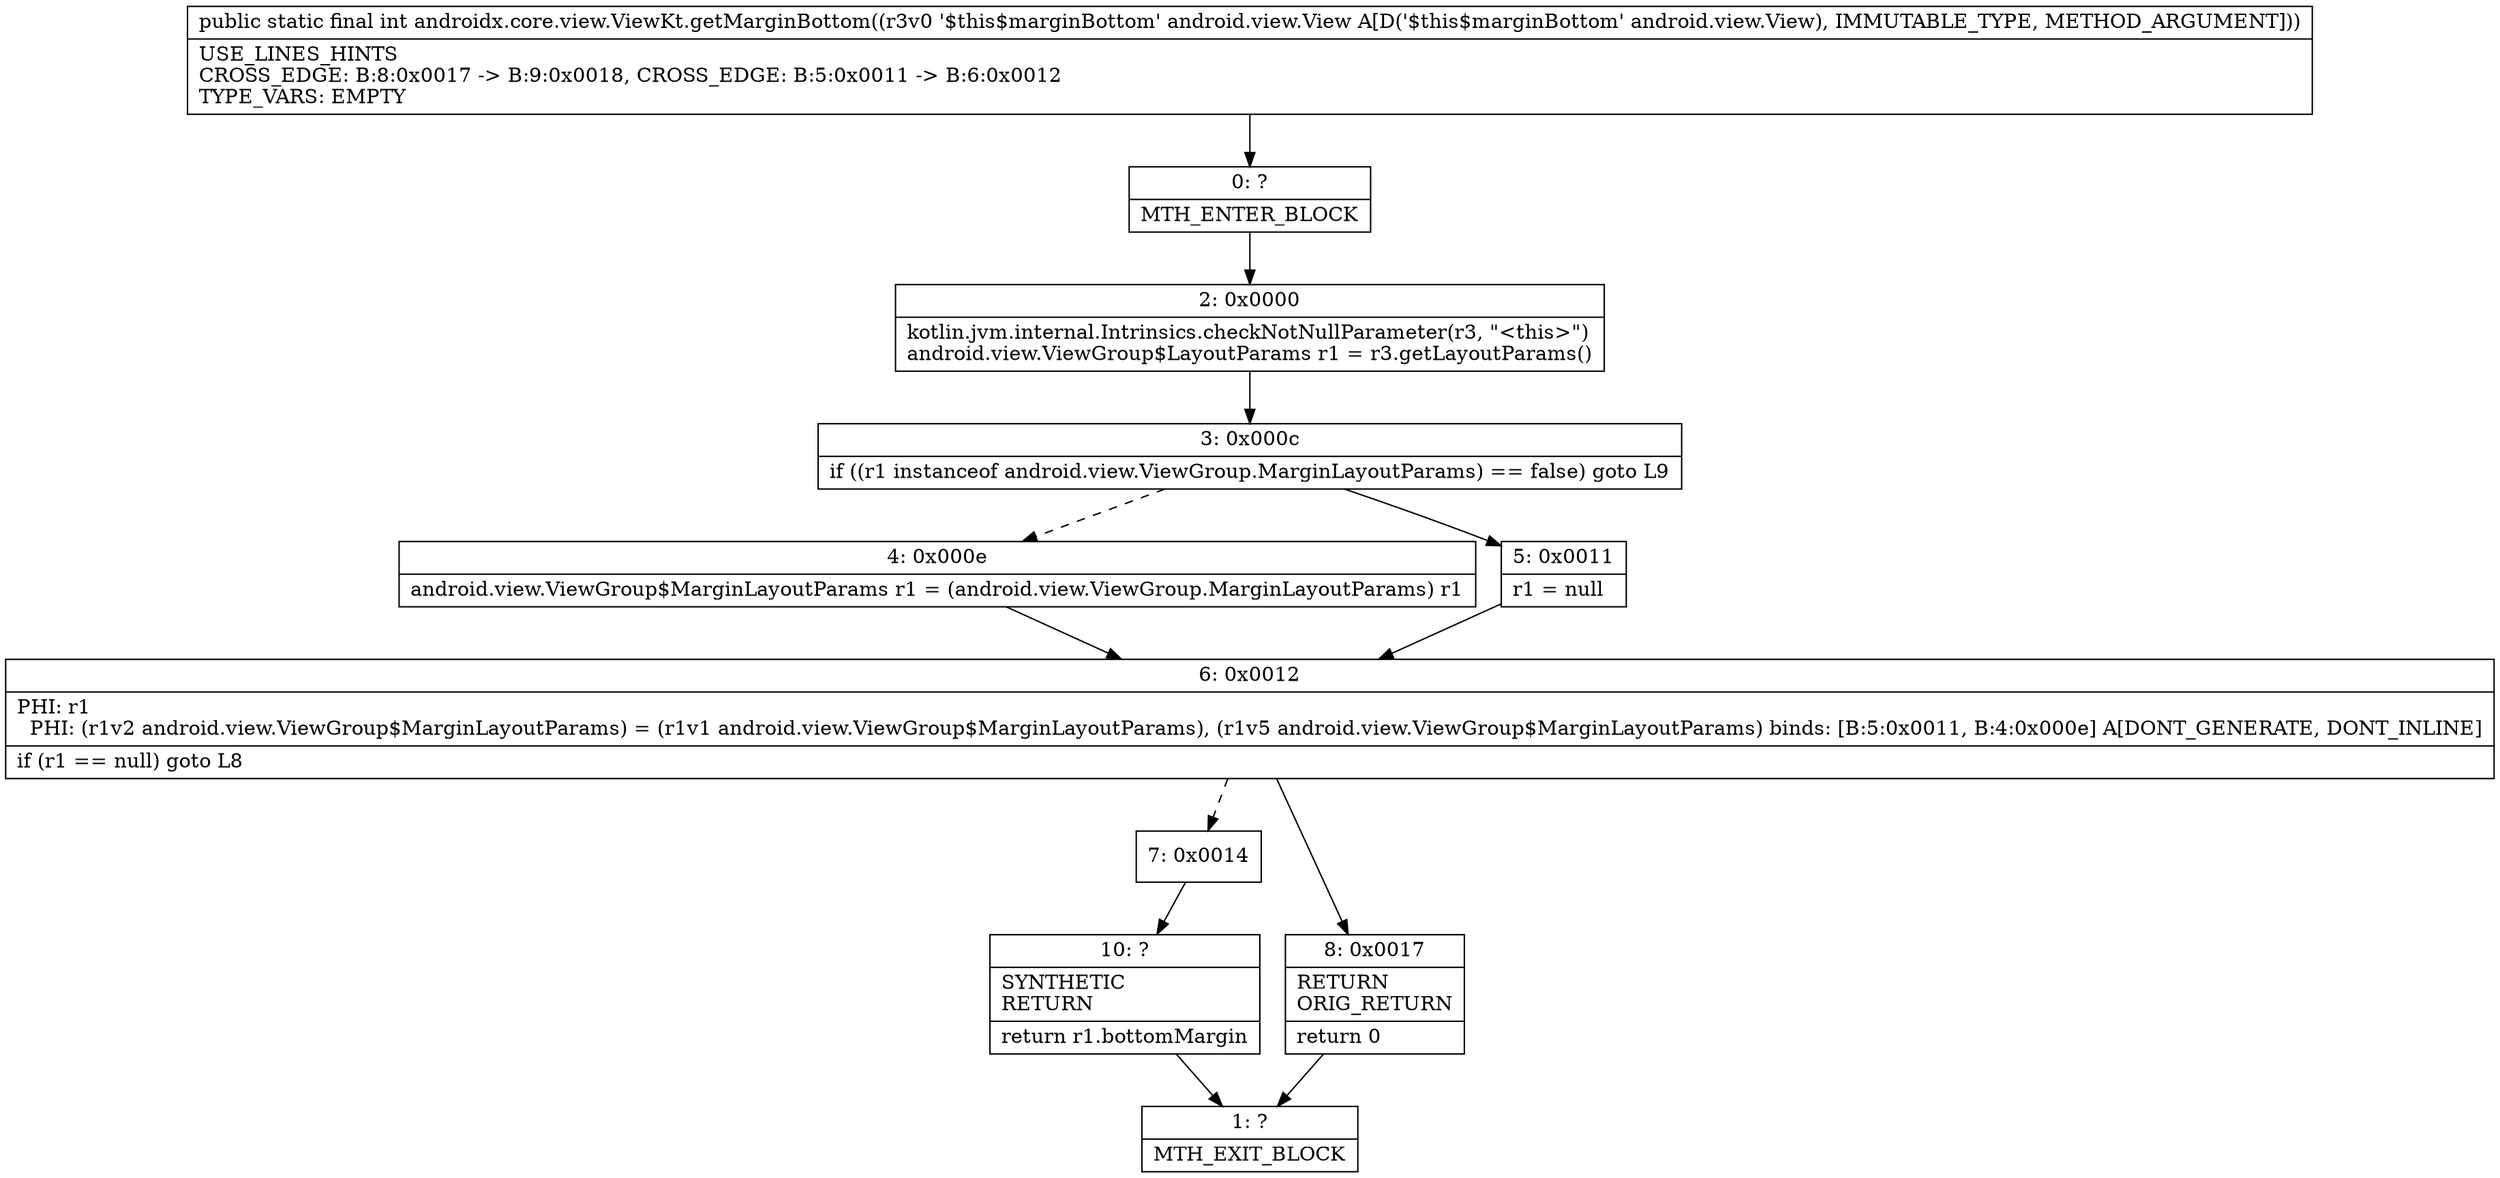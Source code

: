 digraph "CFG forandroidx.core.view.ViewKt.getMarginBottom(Landroid\/view\/View;)I" {
Node_0 [shape=record,label="{0\:\ ?|MTH_ENTER_BLOCK\l}"];
Node_2 [shape=record,label="{2\:\ 0x0000|kotlin.jvm.internal.Intrinsics.checkNotNullParameter(r3, \"\<this\>\")\landroid.view.ViewGroup$LayoutParams r1 = r3.getLayoutParams()\l}"];
Node_3 [shape=record,label="{3\:\ 0x000c|if ((r1 instanceof android.view.ViewGroup.MarginLayoutParams) == false) goto L9\l}"];
Node_4 [shape=record,label="{4\:\ 0x000e|android.view.ViewGroup$MarginLayoutParams r1 = (android.view.ViewGroup.MarginLayoutParams) r1\l}"];
Node_6 [shape=record,label="{6\:\ 0x0012|PHI: r1 \l  PHI: (r1v2 android.view.ViewGroup$MarginLayoutParams) = (r1v1 android.view.ViewGroup$MarginLayoutParams), (r1v5 android.view.ViewGroup$MarginLayoutParams) binds: [B:5:0x0011, B:4:0x000e] A[DONT_GENERATE, DONT_INLINE]\l|if (r1 == null) goto L8\l}"];
Node_7 [shape=record,label="{7\:\ 0x0014}"];
Node_10 [shape=record,label="{10\:\ ?|SYNTHETIC\lRETURN\l|return r1.bottomMargin\l}"];
Node_1 [shape=record,label="{1\:\ ?|MTH_EXIT_BLOCK\l}"];
Node_8 [shape=record,label="{8\:\ 0x0017|RETURN\lORIG_RETURN\l|return 0\l}"];
Node_5 [shape=record,label="{5\:\ 0x0011|r1 = null\l}"];
MethodNode[shape=record,label="{public static final int androidx.core.view.ViewKt.getMarginBottom((r3v0 '$this$marginBottom' android.view.View A[D('$this$marginBottom' android.view.View), IMMUTABLE_TYPE, METHOD_ARGUMENT]))  | USE_LINES_HINTS\lCROSS_EDGE: B:8:0x0017 \-\> B:9:0x0018, CROSS_EDGE: B:5:0x0011 \-\> B:6:0x0012\lTYPE_VARS: EMPTY\l}"];
MethodNode -> Node_0;Node_0 -> Node_2;
Node_2 -> Node_3;
Node_3 -> Node_4[style=dashed];
Node_3 -> Node_5;
Node_4 -> Node_6;
Node_6 -> Node_7[style=dashed];
Node_6 -> Node_8;
Node_7 -> Node_10;
Node_10 -> Node_1;
Node_8 -> Node_1;
Node_5 -> Node_6;
}

